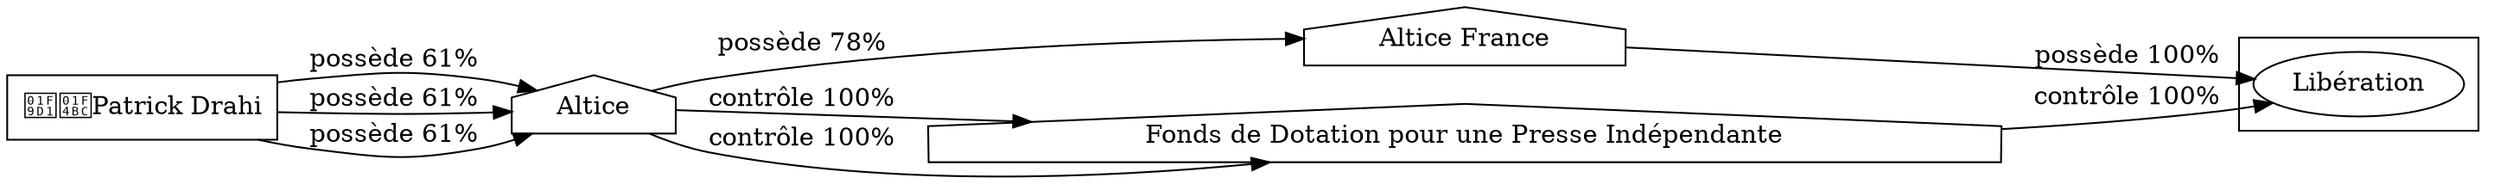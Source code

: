 digraph {
  rankdir=LR;
  subgraph roots {
    
      "patrick-drahi-56"[label="🧑‍💼Patrick Drahi" shape=box]
    
  }

  
    "altice-france-58"[label="Altice France" shape=house]
  
    "altice-57"[label="Altice" shape=house]
  
    "fonds-de-dotation-pour-une-presse-independante-329"[label="Fonds de Dotation pour une Presse Indépendante" shape=house]
  

  subgraph clusterLeaves {
    
      "liberation-60"[label="Libération"]
    
  }

  
    "altice-france-58" -> "liberation-60" [
      label="possède 100%"
    ]
  
    "altice-57" -> "altice-france-58" [
      label="possède 78%"
    ]
  
    "patrick-drahi-56" -> "altice-57" [
      label="possède 61%"
    ]
  
    "fonds-de-dotation-pour-une-presse-independante-329" -> "liberation-60" [
      label="contrôle 100%"
    ]
  
    "altice-57" -> "fonds-de-dotation-pour-une-presse-independante-329" [
      label="contrôle 100%"
    ]
  
    "patrick-drahi-56" -> "altice-57" [
      label="possède 61%"
    ]
  
    "altice-57" -> "fonds-de-dotation-pour-une-presse-independante-329" [
      label="contrôle 100%"
    ]
  
    "patrick-drahi-56" -> "altice-57" [
      label="possède 61%"
    ]
  
}
